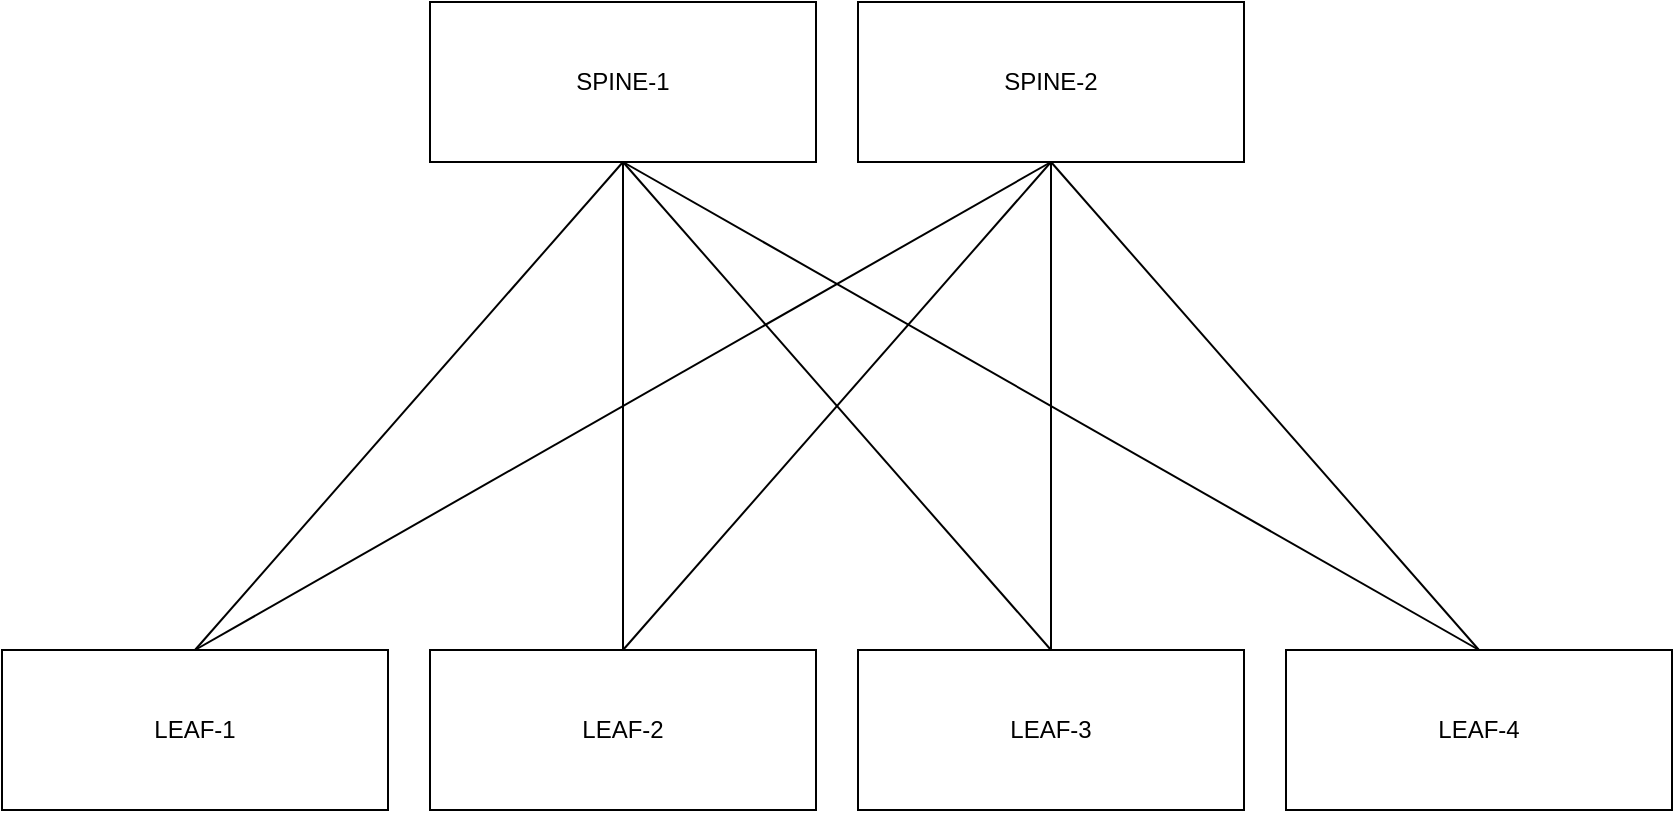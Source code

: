 <mxfile version="27.1.4" pages="3">
  <diagram name="ACI_Topology_Template" id="8YBjCNZQo-VEFcgtpsX_">
    <mxGraphModel dx="1371" dy="820" grid="0" gridSize="10" guides="1" tooltips="1" connect="1" arrows="1" fold="1" page="1" pageScale="1" pageWidth="1100" pageHeight="850" math="0" shadow="0">
      <root>
        <mxCell id="0" />
        <mxCell id="1" parent="0" />
        <mxCell id="maq3m6zERVwe9COc-pyc-1" value="LEAF-2" style="rounded=0;whiteSpace=wrap;html=1;" vertex="1" parent="1">
          <mxGeometry x="347" y="385" width="193" height="80" as="geometry" />
        </mxCell>
        <mxCell id="maq3m6zERVwe9COc-pyc-2" value="LEAF-1" style="rounded=0;whiteSpace=wrap;html=1;" vertex="1" parent="1">
          <mxGeometry x="133" y="385" width="193" height="80" as="geometry" />
        </mxCell>
        <mxCell id="maq3m6zERVwe9COc-pyc-3" value="LEAF-3" style="rounded=0;whiteSpace=wrap;html=1;" vertex="1" parent="1">
          <mxGeometry x="561" y="385" width="193" height="80" as="geometry" />
        </mxCell>
        <mxCell id="maq3m6zERVwe9COc-pyc-4" value="LEAF-4" style="rounded=0;whiteSpace=wrap;html=1;" vertex="1" parent="1">
          <mxGeometry x="775" y="385" width="193" height="80" as="geometry" />
        </mxCell>
        <mxCell id="maq3m6zERVwe9COc-pyc-5" value="SPINE-1" style="rounded=0;whiteSpace=wrap;html=1;" vertex="1" parent="1">
          <mxGeometry x="347" y="61" width="193" height="80" as="geometry" />
        </mxCell>
        <mxCell id="maq3m6zERVwe9COc-pyc-6" value="SPINE-2" style="rounded=0;whiteSpace=wrap;html=1;" vertex="1" parent="1">
          <mxGeometry x="561" y="61" width="193" height="80" as="geometry" />
        </mxCell>
        <mxCell id="maq3m6zERVwe9COc-pyc-7" value="" style="endArrow=none;html=1;strokeWidth=1;rounded=0;entryX=0.5;entryY=1;entryDx=0;entryDy=0;exitX=0.5;exitY=0;exitDx=0;exitDy=0;" edge="1" parent="1" source="maq3m6zERVwe9COc-pyc-1" target="maq3m6zERVwe9COc-pyc-5">
          <mxGeometry width="50" height="50" relative="1" as="geometry">
            <mxPoint x="525" y="447" as="sourcePoint" />
            <mxPoint x="575" y="397" as="targetPoint" />
          </mxGeometry>
        </mxCell>
        <mxCell id="maq3m6zERVwe9COc-pyc-10" value="" style="endArrow=none;html=1;strokeWidth=1;rounded=0;entryX=0.5;entryY=1;entryDx=0;entryDy=0;exitX=0.5;exitY=0;exitDx=0;exitDy=0;" edge="1" parent="1" source="maq3m6zERVwe9COc-pyc-2" target="maq3m6zERVwe9COc-pyc-5">
          <mxGeometry width="50" height="50" relative="1" as="geometry">
            <mxPoint x="434" y="544" as="sourcePoint" />
            <mxPoint x="434" y="300" as="targetPoint" />
          </mxGeometry>
        </mxCell>
        <mxCell id="maq3m6zERVwe9COc-pyc-11" value="" style="endArrow=none;html=1;strokeWidth=1;rounded=0;exitX=0.5;exitY=0;exitDx=0;exitDy=0;entryX=0.5;entryY=1;entryDx=0;entryDy=0;" edge="1" parent="1" source="maq3m6zERVwe9COc-pyc-4" target="maq3m6zERVwe9COc-pyc-5">
          <mxGeometry width="50" height="50" relative="1" as="geometry">
            <mxPoint x="1030" y="533" as="sourcePoint" />
            <mxPoint x="441" y="138" as="targetPoint" />
          </mxGeometry>
        </mxCell>
        <mxCell id="maq3m6zERVwe9COc-pyc-12" value="" style="endArrow=none;html=1;strokeWidth=1;rounded=0;entryX=0.5;entryY=1;entryDx=0;entryDy=0;exitX=0.5;exitY=0;exitDx=0;exitDy=0;" edge="1" parent="1" source="maq3m6zERVwe9COc-pyc-3" target="maq3m6zERVwe9COc-pyc-5">
          <mxGeometry width="50" height="50" relative="1" as="geometry">
            <mxPoint x="816" y="533" as="sourcePoint" />
            <mxPoint x="1030" y="289" as="targetPoint" />
          </mxGeometry>
        </mxCell>
        <mxCell id="maq3m6zERVwe9COc-pyc-13" value="" style="endArrow=none;html=1;strokeWidth=1;rounded=0;entryX=0.5;entryY=1;entryDx=0;entryDy=0;exitX=0.5;exitY=0;exitDx=0;exitDy=0;" edge="1" parent="1" source="maq3m6zERVwe9COc-pyc-2" target="maq3m6zERVwe9COc-pyc-6">
          <mxGeometry width="50" height="50" relative="1" as="geometry">
            <mxPoint x="385.5" y="383" as="sourcePoint" />
            <mxPoint x="599.5" y="139" as="targetPoint" />
          </mxGeometry>
        </mxCell>
        <mxCell id="maq3m6zERVwe9COc-pyc-14" value="" style="endArrow=none;html=1;strokeWidth=1;rounded=0;entryX=0.5;entryY=1;entryDx=0;entryDy=0;exitX=0.5;exitY=0;exitDx=0;exitDy=0;" edge="1" parent="1" source="maq3m6zERVwe9COc-pyc-1" target="maq3m6zERVwe9COc-pyc-6">
          <mxGeometry width="50" height="50" relative="1" as="geometry">
            <mxPoint x="370.5" y="390" as="sourcePoint" />
            <mxPoint x="798.5" y="146" as="targetPoint" />
          </mxGeometry>
        </mxCell>
        <mxCell id="maq3m6zERVwe9COc-pyc-15" value="" style="endArrow=none;html=1;strokeWidth=1;rounded=0;entryX=0.5;entryY=1;entryDx=0;entryDy=0;exitX=0.5;exitY=0;exitDx=0;exitDy=0;" edge="1" parent="1" source="maq3m6zERVwe9COc-pyc-3" target="maq3m6zERVwe9COc-pyc-6">
          <mxGeometry width="50" height="50" relative="1" as="geometry">
            <mxPoint x="636.5" y="378" as="sourcePoint" />
            <mxPoint x="850.5" y="134" as="targetPoint" />
          </mxGeometry>
        </mxCell>
        <mxCell id="maq3m6zERVwe9COc-pyc-16" value="" style="endArrow=none;html=1;strokeWidth=1;rounded=0;entryX=0.5;entryY=1;entryDx=0;entryDy=0;exitX=0.5;exitY=0;exitDx=0;exitDy=0;" edge="1" parent="1" source="maq3m6zERVwe9COc-pyc-4" target="maq3m6zERVwe9COc-pyc-6">
          <mxGeometry width="50" height="50" relative="1" as="geometry">
            <mxPoint x="824.5" y="364" as="sourcePoint" />
            <mxPoint x="824.5" y="120" as="targetPoint" />
          </mxGeometry>
        </mxCell>
      </root>
    </mxGraphModel>
  </diagram>
  <diagram name="VLAN explained" id="Aeek7092X55x69MSV6aH">
    <mxGraphModel dx="1371" dy="820" grid="0" gridSize="10" guides="1" tooltips="1" connect="1" arrows="1" fold="1" page="1" pageScale="1" pageWidth="1100" pageHeight="850" math="0" shadow="0">
      <root>
        <mxCell id="a-Vy68BldqI1Vqv9vZuS-0" />
        <mxCell id="a-Vy68BldqI1Vqv9vZuS-1" parent="a-Vy68BldqI1Vqv9vZuS-0" />
        <mxCell id="_o4MJCuwgjhQZvHGUnCJ-9" value="" style="rounded=0;whiteSpace=wrap;html=1;fillStyle=hatch;fillColor=#fff2cc;strokeColor=#d6b656;" vertex="1" parent="a-Vy68BldqI1Vqv9vZuS-1">
          <mxGeometry x="136" y="749" width="187" height="111" as="geometry" />
        </mxCell>
        <mxCell id="a-Vy68BldqI1Vqv9vZuS-2" value="LEAF-2" style="rounded=0;whiteSpace=wrap;html=1;" vertex="1" parent="a-Vy68BldqI1Vqv9vZuS-1">
          <mxGeometry x="347" y="385" width="193" height="80" as="geometry" />
        </mxCell>
        <mxCell id="a-Vy68BldqI1Vqv9vZuS-3" value="LEAF-1" style="rounded=0;whiteSpace=wrap;html=1;" vertex="1" parent="a-Vy68BldqI1Vqv9vZuS-1">
          <mxGeometry x="133" y="385" width="193" height="80" as="geometry" />
        </mxCell>
        <mxCell id="a-Vy68BldqI1Vqv9vZuS-4" value="LEAF-3" style="rounded=0;whiteSpace=wrap;html=1;" vertex="1" parent="a-Vy68BldqI1Vqv9vZuS-1">
          <mxGeometry x="561" y="385" width="193" height="80" as="geometry" />
        </mxCell>
        <mxCell id="a-Vy68BldqI1Vqv9vZuS-5" value="LEAF-4" style="rounded=0;whiteSpace=wrap;html=1;" vertex="1" parent="a-Vy68BldqI1Vqv9vZuS-1">
          <mxGeometry x="775" y="385" width="193" height="80" as="geometry" />
        </mxCell>
        <mxCell id="a-Vy68BldqI1Vqv9vZuS-6" value="SPINE-1" style="rounded=0;whiteSpace=wrap;html=1;" vertex="1" parent="a-Vy68BldqI1Vqv9vZuS-1">
          <mxGeometry x="347" y="61" width="193" height="80" as="geometry" />
        </mxCell>
        <mxCell id="a-Vy68BldqI1Vqv9vZuS-7" value="SPINE-2" style="rounded=0;whiteSpace=wrap;html=1;" vertex="1" parent="a-Vy68BldqI1Vqv9vZuS-1">
          <mxGeometry x="561" y="61" width="193" height="80" as="geometry" />
        </mxCell>
        <mxCell id="a-Vy68BldqI1Vqv9vZuS-8" value="" style="endArrow=none;html=1;strokeWidth=1;rounded=0;entryX=0.5;entryY=1;entryDx=0;entryDy=0;exitX=0.5;exitY=0;exitDx=0;exitDy=0;" edge="1" parent="a-Vy68BldqI1Vqv9vZuS-1" source="a-Vy68BldqI1Vqv9vZuS-2" target="a-Vy68BldqI1Vqv9vZuS-6">
          <mxGeometry width="50" height="50" relative="1" as="geometry">
            <mxPoint x="525" y="447" as="sourcePoint" />
            <mxPoint x="575" y="397" as="targetPoint" />
          </mxGeometry>
        </mxCell>
        <mxCell id="a-Vy68BldqI1Vqv9vZuS-9" value="" style="endArrow=none;html=1;strokeWidth=1;rounded=0;entryX=0.5;entryY=1;entryDx=0;entryDy=0;exitX=0.5;exitY=0;exitDx=0;exitDy=0;" edge="1" parent="a-Vy68BldqI1Vqv9vZuS-1" source="a-Vy68BldqI1Vqv9vZuS-3" target="a-Vy68BldqI1Vqv9vZuS-6">
          <mxGeometry width="50" height="50" relative="1" as="geometry">
            <mxPoint x="434" y="544" as="sourcePoint" />
            <mxPoint x="434" y="300" as="targetPoint" />
          </mxGeometry>
        </mxCell>
        <mxCell id="a-Vy68BldqI1Vqv9vZuS-10" value="" style="endArrow=none;html=1;strokeWidth=1;rounded=0;exitX=0.5;exitY=0;exitDx=0;exitDy=0;entryX=0.5;entryY=1;entryDx=0;entryDy=0;" edge="1" parent="a-Vy68BldqI1Vqv9vZuS-1" source="a-Vy68BldqI1Vqv9vZuS-5" target="a-Vy68BldqI1Vqv9vZuS-6">
          <mxGeometry width="50" height="50" relative="1" as="geometry">
            <mxPoint x="1030" y="533" as="sourcePoint" />
            <mxPoint x="441" y="138" as="targetPoint" />
          </mxGeometry>
        </mxCell>
        <mxCell id="a-Vy68BldqI1Vqv9vZuS-11" value="" style="endArrow=none;html=1;strokeWidth=1;rounded=0;entryX=0.5;entryY=1;entryDx=0;entryDy=0;exitX=0.5;exitY=0;exitDx=0;exitDy=0;" edge="1" parent="a-Vy68BldqI1Vqv9vZuS-1" source="a-Vy68BldqI1Vqv9vZuS-4" target="a-Vy68BldqI1Vqv9vZuS-6">
          <mxGeometry width="50" height="50" relative="1" as="geometry">
            <mxPoint x="816" y="533" as="sourcePoint" />
            <mxPoint x="1030" y="289" as="targetPoint" />
          </mxGeometry>
        </mxCell>
        <mxCell id="a-Vy68BldqI1Vqv9vZuS-12" value="" style="endArrow=none;html=1;strokeWidth=1;rounded=0;entryX=0.5;entryY=1;entryDx=0;entryDy=0;exitX=0.5;exitY=0;exitDx=0;exitDy=0;" edge="1" parent="a-Vy68BldqI1Vqv9vZuS-1" source="a-Vy68BldqI1Vqv9vZuS-3" target="a-Vy68BldqI1Vqv9vZuS-7">
          <mxGeometry width="50" height="50" relative="1" as="geometry">
            <mxPoint x="385.5" y="383" as="sourcePoint" />
            <mxPoint x="599.5" y="139" as="targetPoint" />
          </mxGeometry>
        </mxCell>
        <mxCell id="a-Vy68BldqI1Vqv9vZuS-13" value="" style="endArrow=none;html=1;strokeWidth=1;rounded=0;entryX=0.5;entryY=1;entryDx=0;entryDy=0;exitX=0.5;exitY=0;exitDx=0;exitDy=0;" edge="1" parent="a-Vy68BldqI1Vqv9vZuS-1" source="a-Vy68BldqI1Vqv9vZuS-2" target="a-Vy68BldqI1Vqv9vZuS-7">
          <mxGeometry width="50" height="50" relative="1" as="geometry">
            <mxPoint x="370.5" y="390" as="sourcePoint" />
            <mxPoint x="798.5" y="146" as="targetPoint" />
          </mxGeometry>
        </mxCell>
        <mxCell id="a-Vy68BldqI1Vqv9vZuS-14" value="" style="endArrow=none;html=1;strokeWidth=1;rounded=0;entryX=0.5;entryY=1;entryDx=0;entryDy=0;exitX=0.5;exitY=0;exitDx=0;exitDy=0;" edge="1" parent="a-Vy68BldqI1Vqv9vZuS-1" source="a-Vy68BldqI1Vqv9vZuS-4" target="a-Vy68BldqI1Vqv9vZuS-7">
          <mxGeometry width="50" height="50" relative="1" as="geometry">
            <mxPoint x="636.5" y="378" as="sourcePoint" />
            <mxPoint x="850.5" y="134" as="targetPoint" />
          </mxGeometry>
        </mxCell>
        <mxCell id="a-Vy68BldqI1Vqv9vZuS-15" value="" style="endArrow=none;html=1;strokeWidth=1;rounded=0;entryX=0.5;entryY=1;entryDx=0;entryDy=0;exitX=0.5;exitY=0;exitDx=0;exitDy=0;" edge="1" parent="a-Vy68BldqI1Vqv9vZuS-1" source="a-Vy68BldqI1Vqv9vZuS-5" target="a-Vy68BldqI1Vqv9vZuS-7">
          <mxGeometry width="50" height="50" relative="1" as="geometry">
            <mxPoint x="824.5" y="364" as="sourcePoint" />
            <mxPoint x="824.5" y="120" as="targetPoint" />
          </mxGeometry>
        </mxCell>
        <mxCell id="_o4MJCuwgjhQZvHGUnCJ-0" value="EPG-1" style="ellipse;whiteSpace=wrap;html=1;" vertex="1" parent="a-Vy68BldqI1Vqv9vZuS-1">
          <mxGeometry x="169.5" y="574" width="120" height="80" as="geometry" />
        </mxCell>
        <mxCell id="_o4MJCuwgjhQZvHGUnCJ-2" value="BareMetal Server" style="image;html=1;image=img/lib/clip_art/computers/Server_Tower_128x128.png" vertex="1" parent="a-Vy68BldqI1Vqv9vZuS-1">
          <mxGeometry x="189.5" y="755" width="80" height="80" as="geometry" />
        </mxCell>
        <mxCell id="_o4MJCuwgjhQZvHGUnCJ-3" value="BM traffic is coming in tagged as VLAN100" style="text;strokeColor=none;align=center;fillColor=none;html=1;verticalAlign=middle;whiteSpace=wrap;rounded=0;" vertex="1" parent="a-Vy68BldqI1Vqv9vZuS-1">
          <mxGeometry x="243" y="687" width="60" height="30" as="geometry" />
        </mxCell>
        <mxCell id="_o4MJCuwgjhQZvHGUnCJ-4" value="" style="endArrow=classic;html=1;rounded=0;entryX=0.5;entryY=1;entryDx=0;entryDy=0;exitX=0.5;exitY=0;exitDx=0;exitDy=0;" edge="1" parent="a-Vy68BldqI1Vqv9vZuS-1" source="_o4MJCuwgjhQZvHGUnCJ-2" target="_o4MJCuwgjhQZvHGUnCJ-0">
          <mxGeometry width="50" height="50" relative="1" as="geometry">
            <mxPoint x="525" y="684" as="sourcePoint" />
            <mxPoint x="575" y="634" as="targetPoint" />
          </mxGeometry>
        </mxCell>
        <mxCell id="_o4MJCuwgjhQZvHGUnCJ-5" value="" style="endArrow=classic;html=1;rounded=0;entryX=0.5;entryY=1;entryDx=0;entryDy=0;exitX=0.5;exitY=0;exitDx=0;exitDy=0;" edge="1" parent="a-Vy68BldqI1Vqv9vZuS-1" source="_o4MJCuwgjhQZvHGUnCJ-6" target="a-Vy68BldqI1Vqv9vZuS-3">
          <mxGeometry width="50" height="50" relative="1" as="geometry">
            <mxPoint x="301.5" y="631" as="sourcePoint" />
            <mxPoint x="301.5" y="530" as="targetPoint" />
          </mxGeometry>
        </mxCell>
        <mxCell id="_o4MJCuwgjhQZvHGUnCJ-7" value="" style="endArrow=classic;html=1;rounded=0;entryX=0.5;entryY=1;entryDx=0;entryDy=0;exitX=0.5;exitY=0;exitDx=0;exitDy=0;" edge="1" parent="a-Vy68BldqI1Vqv9vZuS-1" source="_o4MJCuwgjhQZvHGUnCJ-0" target="_o4MJCuwgjhQZvHGUnCJ-6">
          <mxGeometry width="50" height="50" relative="1" as="geometry">
            <mxPoint x="230" y="574" as="sourcePoint" />
            <mxPoint x="230" y="465" as="targetPoint" />
          </mxGeometry>
        </mxCell>
        <mxCell id="_o4MJCuwgjhQZvHGUnCJ-6" value="eth 1/1" style="ellipse;whiteSpace=wrap;html=1;aspect=fixed;fillColor=#f8cecc;strokeColor=#b85450;fillStyle=solid;" vertex="1" parent="a-Vy68BldqI1Vqv9vZuS-1">
          <mxGeometry x="207" y="441" width="45" height="45" as="geometry" />
        </mxCell>
        <mxCell id="_o4MJCuwgjhQZvHGUnCJ-10" value="EndPoint" style="text;strokeColor=none;align=center;fillColor=none;html=1;verticalAlign=middle;whiteSpace=wrap;rounded=0;fontStyle=1" vertex="1" parent="a-Vy68BldqI1Vqv9vZuS-1">
          <mxGeometry x="266" y="854" width="60" height="30" as="geometry" />
        </mxCell>
      </root>
    </mxGraphModel>
  </diagram>
  <diagram id="v74Yzz_leTZSKR18V0tT" name="Remote leaf build">
    <mxGraphModel dx="3059" dy="1171" grid="0" gridSize="10" guides="1" tooltips="1" connect="1" arrows="1" fold="1" page="1" pageScale="1" pageWidth="1100" pageHeight="850" math="0" shadow="0">
      <root>
        <mxCell id="0" />
        <mxCell id="1" parent="0" />
        <mxCell id="3fPWxtRbiBXyF9ayPkZa-21" value="OSPF&lt;div&gt;Area 0&lt;/div&gt;" style="ellipse;shape=cloud;whiteSpace=wrap;html=1;fillColor=#d5e8d4;strokeColor=#82b366;gradientColor=none;gradientDirection=north;fillStyle=hatch;" vertex="1" parent="1">
          <mxGeometry x="347" y="272" width="423" height="217" as="geometry" />
        </mxCell>
        <mxCell id="3H3WgAMh3FHxyndtAfn0-2" value="" style="rounded=1;whiteSpace=wrap;html=1;" vertex="1" parent="1">
          <mxGeometry x="318" y="91" width="464" height="175" as="geometry" />
        </mxCell>
        <mxCell id="3H3WgAMh3FHxyndtAfn0-3" value="Remote DC" style="text;strokeColor=none;align=center;fillColor=none;html=1;verticalAlign=middle;whiteSpace=wrap;rounded=0;fontStyle=1" vertex="1" parent="1">
          <mxGeometry x="669" y="67" width="113" height="30" as="geometry" />
        </mxCell>
        <mxCell id="3H3WgAMh3FHxyndtAfn0-4" value="Remote TEP pool for all the devices.&lt;div&gt;/24&lt;/div&gt;" style="ellipse;whiteSpace=wrap;html=1;" vertex="1" parent="1">
          <mxGeometry x="216" y="100" width="192" height="85" as="geometry" />
        </mxCell>
        <mxCell id="3fPWxtRbiBXyF9ayPkZa-1" value="Remote Leaf-1" style="ellipse;whiteSpace=wrap;html=1;aspect=fixed;" vertex="1" parent="1">
          <mxGeometry x="438" y="144" width="63" height="63" as="geometry" />
        </mxCell>
        <mxCell id="3fPWxtRbiBXyF9ayPkZa-2" value="Remote Leaf-2" style="ellipse;whiteSpace=wrap;html=1;aspect=fixed;" vertex="1" parent="1">
          <mxGeometry x="601" y="147" width="63" height="63" as="geometry" />
        </mxCell>
        <mxCell id="3fPWxtRbiBXyF9ayPkZa-6" value="" style="group;fontSize=8;" vertex="1" connectable="0" parent="1">
          <mxGeometry x="441" y="269" width="60" height="244" as="geometry" />
        </mxCell>
        <mxCell id="3fPWxtRbiBXyF9ayPkZa-4" style="edgeStyle=orthogonalEdgeStyle;rounded=0;orthogonalLoop=1;jettySize=auto;html=1;" edge="1" parent="3fPWxtRbiBXyF9ayPkZa-6" source="3fPWxtRbiBXyF9ayPkZa-3">
          <mxGeometry relative="1" as="geometry">
            <mxPoint x="30" as="targetPoint" />
          </mxGeometry>
        </mxCell>
        <mxCell id="3fPWxtRbiBXyF9ayPkZa-16" value="10G" style="edgeLabel;html=1;align=center;verticalAlign=middle;resizable=0;points=[];" vertex="1" connectable="0" parent="3fPWxtRbiBXyF9ayPkZa-4">
          <mxGeometry x="0.383" y="4" relative="1" as="geometry">
            <mxPoint as="offset" />
          </mxGeometry>
        </mxCell>
        <mxCell id="3fPWxtRbiBXyF9ayPkZa-5" style="edgeStyle=orthogonalEdgeStyle;rounded=0;orthogonalLoop=1;jettySize=auto;html=1;" edge="1" parent="3fPWxtRbiBXyF9ayPkZa-6" source="3fPWxtRbiBXyF9ayPkZa-3">
          <mxGeometry relative="1" as="geometry">
            <mxPoint x="30" y="244" as="targetPoint" />
          </mxGeometry>
        </mxCell>
        <mxCell id="3fPWxtRbiBXyF9ayPkZa-3" value="" style="shape=cylinder3;whiteSpace=wrap;html=1;boundedLbl=1;backgroundOutline=1;size=15;" vertex="1" parent="3fPWxtRbiBXyF9ayPkZa-6">
          <mxGeometry y="69" width="60" height="80" as="geometry" />
        </mxCell>
        <mxCell id="3fPWxtRbiBXyF9ayPkZa-14" value="DWDM&lt;div&gt;optical fiber link&lt;/div&gt;" style="text;strokeColor=none;align=center;fillColor=none;html=1;verticalAlign=middle;whiteSpace=wrap;rounded=0;fontSize=10;" vertex="1" parent="3fPWxtRbiBXyF9ayPkZa-6">
          <mxGeometry y="110" width="60" height="30" as="geometry" />
        </mxCell>
        <mxCell id="3fPWxtRbiBXyF9ayPkZa-7" value="" style="group" vertex="1" connectable="0" parent="1">
          <mxGeometry x="631" y="267" width="60" height="247" as="geometry" />
        </mxCell>
        <mxCell id="3fPWxtRbiBXyF9ayPkZa-8" style="edgeStyle=orthogonalEdgeStyle;rounded=0;orthogonalLoop=1;jettySize=auto;html=1;" edge="1" parent="3fPWxtRbiBXyF9ayPkZa-7" source="3fPWxtRbiBXyF9ayPkZa-10">
          <mxGeometry relative="1" as="geometry">
            <mxPoint x="30" as="targetPoint" />
          </mxGeometry>
        </mxCell>
        <mxCell id="3fPWxtRbiBXyF9ayPkZa-17" value="10G" style="edgeLabel;html=1;align=center;verticalAlign=middle;resizable=0;points=[];" vertex="1" connectable="0" parent="3fPWxtRbiBXyF9ayPkZa-8">
          <mxGeometry x="0.352" y="-1" relative="1" as="geometry">
            <mxPoint as="offset" />
          </mxGeometry>
        </mxCell>
        <mxCell id="3fPWxtRbiBXyF9ayPkZa-9" style="edgeStyle=orthogonalEdgeStyle;rounded=0;orthogonalLoop=1;jettySize=auto;html=1;" edge="1" parent="3fPWxtRbiBXyF9ayPkZa-7" source="3fPWxtRbiBXyF9ayPkZa-10">
          <mxGeometry relative="1" as="geometry">
            <mxPoint x="30" y="247.0" as="targetPoint" />
          </mxGeometry>
        </mxCell>
        <mxCell id="3fPWxtRbiBXyF9ayPkZa-10" value="" style="shape=cylinder3;whiteSpace=wrap;html=1;boundedLbl=1;backgroundOutline=1;size=15;" vertex="1" parent="3fPWxtRbiBXyF9ayPkZa-7">
          <mxGeometry y="69.848" width="60" height="80.984" as="geometry" />
        </mxCell>
        <mxCell id="3fPWxtRbiBXyF9ayPkZa-15" value="DWDM&lt;div&gt;optical fiber link&lt;/div&gt;" style="text;strokeColor=none;align=center;fillColor=none;html=1;verticalAlign=middle;whiteSpace=wrap;rounded=0;fontSize=10;" vertex="1" parent="3fPWxtRbiBXyF9ayPkZa-7">
          <mxGeometry y="108.316" width="60" height="30.369" as="geometry" />
        </mxCell>
        <mxCell id="3fPWxtRbiBXyF9ayPkZa-11" value="" style="rounded=1;whiteSpace=wrap;html=1;" vertex="1" parent="1">
          <mxGeometry x="331" y="513" width="439" height="158" as="geometry" />
        </mxCell>
        <mxCell id="3fPWxtRbiBXyF9ayPkZa-12" value="IPN" style="text;strokeColor=none;align=center;fillColor=none;html=1;verticalAlign=middle;whiteSpace=wrap;rounded=0;" vertex="1" parent="1">
          <mxGeometry x="710" y="667" width="60" height="30" as="geometry" />
        </mxCell>
        <mxCell id="3fPWxtRbiBXyF9ayPkZa-18" value="DCI switch-1" style="ellipse;whiteSpace=wrap;html=1;aspect=fixed;" vertex="1" parent="1">
          <mxGeometry x="438" y="560.5" width="63" height="63" as="geometry" />
        </mxCell>
        <mxCell id="3fPWxtRbiBXyF9ayPkZa-19" value="DCI switch-2" style="ellipse;whiteSpace=wrap;html=1;aspect=fixed;" vertex="1" parent="1">
          <mxGeometry x="626" y="559" width="63" height="63" as="geometry" />
        </mxCell>
        <mxCell id="3fPWxtRbiBXyF9ayPkZa-22" value="" style="endArrow=none;html=1;rounded=0;" edge="1" parent="1">
          <mxGeometry width="50" height="50" relative="1" as="geometry">
            <mxPoint x="186" y="223" as="sourcePoint" />
            <mxPoint x="236" y="173" as="targetPoint" />
          </mxGeometry>
        </mxCell>
        <mxCell id="3fPWxtRbiBXyF9ayPkZa-23" value="this will allow VXLAN tunnel to be extended to the L2 out" style="text;strokeColor=none;align=center;fillColor=none;html=1;verticalAlign=middle;whiteSpace=wrap;rounded=0;" vertex="1" parent="1">
          <mxGeometry x="87" y="229" width="160" height="30" as="geometry" />
        </mxCell>
        <mxCell id="3fPWxtRbiBXyF9ayPkZa-26" style="edgeStyle=orthogonalEdgeStyle;rounded=0;orthogonalLoop=1;jettySize=auto;html=1;entryX=0.5;entryY=0;entryDx=0;entryDy=0;" edge="1" parent="1" source="3fPWxtRbiBXyF9ayPkZa-24" target="3fPWxtRbiBXyF9ayPkZa-25">
          <mxGeometry relative="1" as="geometry" />
        </mxCell>
        <mxCell id="3fPWxtRbiBXyF9ayPkZa-24" value="POD-A" style="rounded=1;whiteSpace=wrap;html=1;" vertex="1" parent="1">
          <mxGeometry x="240" y="748" width="402" height="60" as="geometry" />
        </mxCell>
        <mxCell id="3fPWxtRbiBXyF9ayPkZa-25" value="APIC-1&lt;div&gt;(seed APIC)&lt;/div&gt;" style="ellipse;whiteSpace=wrap;html=1;" vertex="1" parent="1">
          <mxGeometry x="381" y="1022" width="120" height="80" as="geometry" />
        </mxCell>
        <mxCell id="3fPWxtRbiBXyF9ayPkZa-27" value="" style="endArrow=none;html=1;rounded=0;entryX=0.5;entryY=0;entryDx=0;entryDy=0;exitX=0.25;exitY=1;exitDx=0;exitDy=0;" edge="1" parent="1" source="3fPWxtRbiBXyF9ayPkZa-11" target="3fPWxtRbiBXyF9ayPkZa-24">
          <mxGeometry width="50" height="50" relative="1" as="geometry">
            <mxPoint x="525" y="655" as="sourcePoint" />
            <mxPoint x="575" y="605" as="targetPoint" />
          </mxGeometry>
        </mxCell>
        <mxCell id="3fPWxtRbiBXyF9ayPkZa-28" value="" style="endArrow=none;dashed=1;html=1;dashPattern=1 3;strokeWidth=2;rounded=0;entryX=0;entryY=1;entryDx=0;entryDy=0;exitX=0.5;exitY=0;exitDx=0;exitDy=0;" edge="1" parent="1" source="3fPWxtRbiBXyF9ayPkZa-25" target="3fPWxtRbiBXyF9ayPkZa-1">
          <mxGeometry width="50" height="50" relative="1" as="geometry">
            <mxPoint x="525" y="555" as="sourcePoint" />
            <mxPoint x="575" y="505" as="targetPoint" />
            <Array as="points">
              <mxPoint x="61" y="775" />
            </Array>
          </mxGeometry>
        </mxCell>
        <mxCell id="3fPWxtRbiBXyF9ayPkZa-29" value="DHCP assigned to Remote leaf&lt;div&gt;from Seed APIC (APIC-1)&lt;/div&gt;" style="edgeLabel;html=1;align=center;verticalAlign=middle;resizable=0;points=[];" vertex="1" connectable="0" parent="3fPWxtRbiBXyF9ayPkZa-28">
          <mxGeometry x="-0.22" y="7" relative="1" as="geometry">
            <mxPoint as="offset" />
          </mxGeometry>
        </mxCell>
      </root>
    </mxGraphModel>
  </diagram>
</mxfile>
